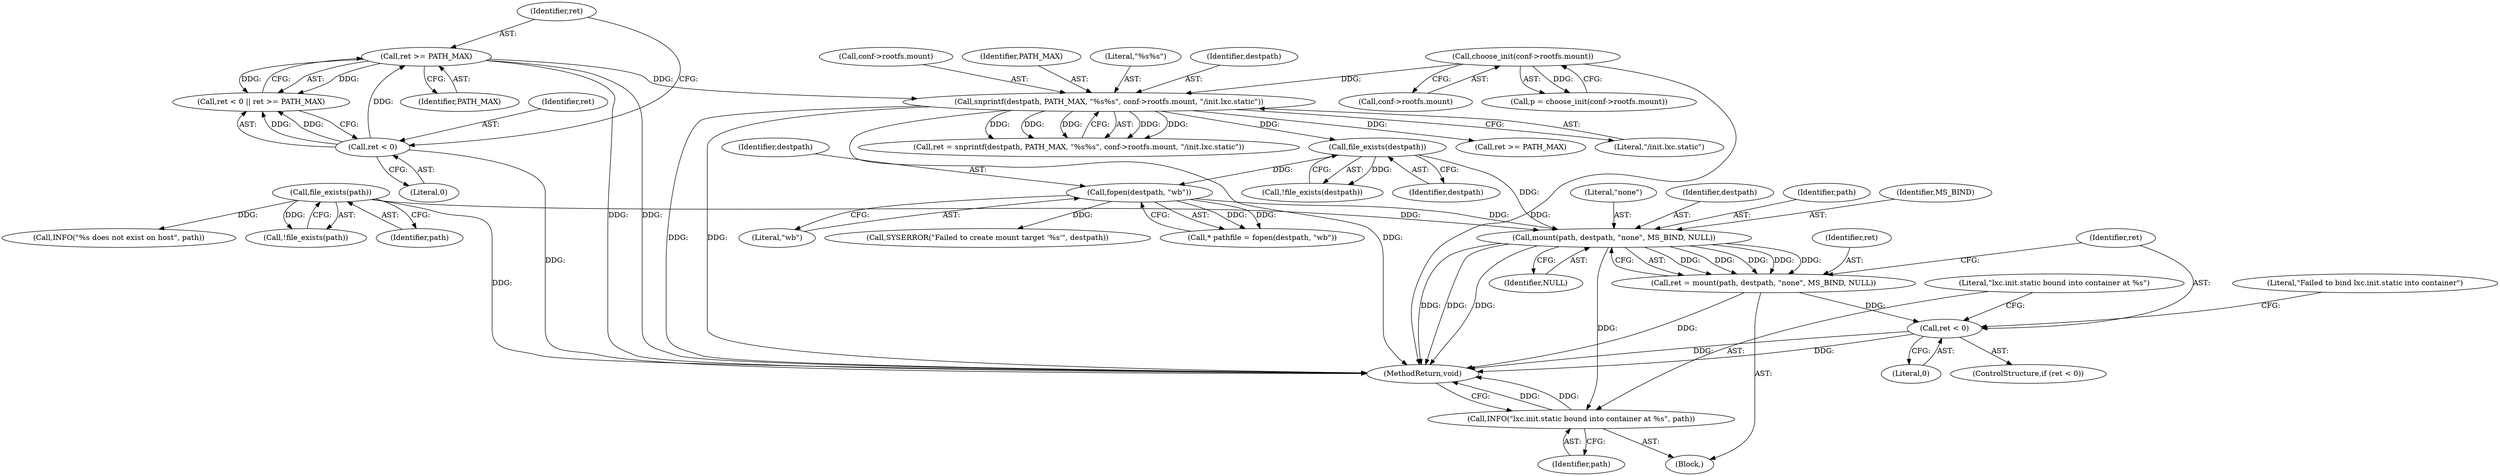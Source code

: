 digraph "1_lxc_592fd47a6245508b79fe6ac819fe6d3b2c1289be_2@del" {
"1000190" [label="(Call,mount(path, destpath, \"none\", MS_BIND, NULL))"];
"1000136" [label="(Call,file_exists(path))"];
"1000175" [label="(Call,fopen(destpath, \"wb\"))"];
"1000169" [label="(Call,file_exists(destpath))"];
"1000145" [label="(Call,snprintf(destpath, PATH_MAX, \"%s%s\", conf->rootfs.mount, \"/init.lxc.static\"))"];
"1000127" [label="(Call,ret >= PATH_MAX)"];
"1000124" [label="(Call,ret < 0)"];
"1000110" [label="(Call,choose_init(conf->rootfs.mount))"];
"1000188" [label="(Call,ret = mount(path, destpath, \"none\", MS_BIND, NULL))"];
"1000197" [label="(Call,ret < 0)"];
"1000202" [label="(Call,INFO(\"lxc.init.static bound into container at %s\", path))"];
"1000111" [label="(Call,conf->rootfs.mount)"];
"1000149" [label="(Call,conf->rootfs.mount)"];
"1000173" [label="(Call,* pathfile = fopen(destpath, \"wb\"))"];
"1000145" [label="(Call,snprintf(destpath, PATH_MAX, \"%s%s\", conf->rootfs.mount, \"/init.lxc.static\"))"];
"1000190" [label="(Call,mount(path, destpath, \"none\", MS_BIND, NULL))"];
"1000193" [label="(Literal,\"none\")"];
"1000110" [label="(Call,choose_init(conf->rootfs.mount))"];
"1000201" [label="(Literal,\"Failed to bind lxc.init.static into container\")"];
"1000204" [label="(Identifier,path)"];
"1000169" [label="(Call,file_exists(destpath))"];
"1000176" [label="(Identifier,destpath)"];
"1000128" [label="(Identifier,ret)"];
"1000170" [label="(Identifier,destpath)"];
"1000202" [label="(Call,INFO(\"lxc.init.static bound into container at %s\", path))"];
"1000168" [label="(Call,!file_exists(destpath))"];
"1000192" [label="(Identifier,destpath)"];
"1000129" [label="(Identifier,PATH_MAX)"];
"1000123" [label="(Call,ret < 0 || ret >= PATH_MAX)"];
"1000205" [label="(MethodReturn,void)"];
"1000191" [label="(Identifier,path)"];
"1000189" [label="(Identifier,ret)"];
"1000175" [label="(Call,fopen(destpath, \"wb\"))"];
"1000199" [label="(Literal,0)"];
"1000124" [label="(Call,ret < 0)"];
"1000160" [label="(Call,ret >= PATH_MAX)"];
"1000196" [label="(ControlStructure,if (ret < 0))"];
"1000195" [label="(Identifier,NULL)"];
"1000125" [label="(Identifier,ret)"];
"1000108" [label="(Call,p = choose_init(conf->rootfs.mount))"];
"1000147" [label="(Identifier,PATH_MAX)"];
"1000136" [label="(Call,file_exists(path))"];
"1000137" [label="(Identifier,path)"];
"1000188" [label="(Call,ret = mount(path, destpath, \"none\", MS_BIND, NULL))"];
"1000203" [label="(Literal,\"lxc.init.static bound into container at %s\")"];
"1000103" [label="(Block,)"];
"1000198" [label="(Identifier,ret)"];
"1000154" [label="(Literal,\"/init.lxc.static\")"];
"1000194" [label="(Identifier,MS_BIND)"];
"1000127" [label="(Call,ret >= PATH_MAX)"];
"1000139" [label="(Call,INFO(\"%s does not exist on host\", path))"];
"1000197" [label="(Call,ret < 0)"];
"1000135" [label="(Call,!file_exists(path))"];
"1000148" [label="(Literal,\"%s%s\")"];
"1000126" [label="(Literal,0)"];
"1000177" [label="(Literal,\"wb\")"];
"1000146" [label="(Identifier,destpath)"];
"1000182" [label="(Call,SYSERROR(\"Failed to create mount target '%s'\", destpath))"];
"1000143" [label="(Call,ret = snprintf(destpath, PATH_MAX, \"%s%s\", conf->rootfs.mount, \"/init.lxc.static\"))"];
"1000190" -> "1000188"  [label="AST: "];
"1000190" -> "1000195"  [label="CFG: "];
"1000191" -> "1000190"  [label="AST: "];
"1000192" -> "1000190"  [label="AST: "];
"1000193" -> "1000190"  [label="AST: "];
"1000194" -> "1000190"  [label="AST: "];
"1000195" -> "1000190"  [label="AST: "];
"1000188" -> "1000190"  [label="CFG: "];
"1000190" -> "1000205"  [label="DDG: "];
"1000190" -> "1000205"  [label="DDG: "];
"1000190" -> "1000205"  [label="DDG: "];
"1000190" -> "1000188"  [label="DDG: "];
"1000190" -> "1000188"  [label="DDG: "];
"1000190" -> "1000188"  [label="DDG: "];
"1000190" -> "1000188"  [label="DDG: "];
"1000190" -> "1000188"  [label="DDG: "];
"1000136" -> "1000190"  [label="DDG: "];
"1000175" -> "1000190"  [label="DDG: "];
"1000169" -> "1000190"  [label="DDG: "];
"1000190" -> "1000202"  [label="DDG: "];
"1000136" -> "1000135"  [label="AST: "];
"1000136" -> "1000137"  [label="CFG: "];
"1000137" -> "1000136"  [label="AST: "];
"1000135" -> "1000136"  [label="CFG: "];
"1000136" -> "1000205"  [label="DDG: "];
"1000136" -> "1000135"  [label="DDG: "];
"1000136" -> "1000139"  [label="DDG: "];
"1000175" -> "1000173"  [label="AST: "];
"1000175" -> "1000177"  [label="CFG: "];
"1000176" -> "1000175"  [label="AST: "];
"1000177" -> "1000175"  [label="AST: "];
"1000173" -> "1000175"  [label="CFG: "];
"1000175" -> "1000173"  [label="DDG: "];
"1000175" -> "1000173"  [label="DDG: "];
"1000169" -> "1000175"  [label="DDG: "];
"1000175" -> "1000182"  [label="DDG: "];
"1000169" -> "1000168"  [label="AST: "];
"1000169" -> "1000170"  [label="CFG: "];
"1000170" -> "1000169"  [label="AST: "];
"1000168" -> "1000169"  [label="CFG: "];
"1000169" -> "1000168"  [label="DDG: "];
"1000145" -> "1000169"  [label="DDG: "];
"1000145" -> "1000143"  [label="AST: "];
"1000145" -> "1000154"  [label="CFG: "];
"1000146" -> "1000145"  [label="AST: "];
"1000147" -> "1000145"  [label="AST: "];
"1000148" -> "1000145"  [label="AST: "];
"1000149" -> "1000145"  [label="AST: "];
"1000154" -> "1000145"  [label="AST: "];
"1000143" -> "1000145"  [label="CFG: "];
"1000145" -> "1000205"  [label="DDG: "];
"1000145" -> "1000205"  [label="DDG: "];
"1000145" -> "1000205"  [label="DDG: "];
"1000145" -> "1000143"  [label="DDG: "];
"1000145" -> "1000143"  [label="DDG: "];
"1000145" -> "1000143"  [label="DDG: "];
"1000145" -> "1000143"  [label="DDG: "];
"1000145" -> "1000143"  [label="DDG: "];
"1000127" -> "1000145"  [label="DDG: "];
"1000110" -> "1000145"  [label="DDG: "];
"1000145" -> "1000160"  [label="DDG: "];
"1000127" -> "1000123"  [label="AST: "];
"1000127" -> "1000129"  [label="CFG: "];
"1000128" -> "1000127"  [label="AST: "];
"1000129" -> "1000127"  [label="AST: "];
"1000123" -> "1000127"  [label="CFG: "];
"1000127" -> "1000205"  [label="DDG: "];
"1000127" -> "1000205"  [label="DDG: "];
"1000127" -> "1000123"  [label="DDG: "];
"1000127" -> "1000123"  [label="DDG: "];
"1000124" -> "1000127"  [label="DDG: "];
"1000124" -> "1000123"  [label="AST: "];
"1000124" -> "1000126"  [label="CFG: "];
"1000125" -> "1000124"  [label="AST: "];
"1000126" -> "1000124"  [label="AST: "];
"1000128" -> "1000124"  [label="CFG: "];
"1000123" -> "1000124"  [label="CFG: "];
"1000124" -> "1000205"  [label="DDG: "];
"1000124" -> "1000123"  [label="DDG: "];
"1000124" -> "1000123"  [label="DDG: "];
"1000110" -> "1000108"  [label="AST: "];
"1000110" -> "1000111"  [label="CFG: "];
"1000111" -> "1000110"  [label="AST: "];
"1000108" -> "1000110"  [label="CFG: "];
"1000110" -> "1000205"  [label="DDG: "];
"1000110" -> "1000108"  [label="DDG: "];
"1000188" -> "1000103"  [label="AST: "];
"1000189" -> "1000188"  [label="AST: "];
"1000198" -> "1000188"  [label="CFG: "];
"1000188" -> "1000205"  [label="DDG: "];
"1000188" -> "1000197"  [label="DDG: "];
"1000197" -> "1000196"  [label="AST: "];
"1000197" -> "1000199"  [label="CFG: "];
"1000198" -> "1000197"  [label="AST: "];
"1000199" -> "1000197"  [label="AST: "];
"1000201" -> "1000197"  [label="CFG: "];
"1000203" -> "1000197"  [label="CFG: "];
"1000197" -> "1000205"  [label="DDG: "];
"1000197" -> "1000205"  [label="DDG: "];
"1000202" -> "1000103"  [label="AST: "];
"1000202" -> "1000204"  [label="CFG: "];
"1000203" -> "1000202"  [label="AST: "];
"1000204" -> "1000202"  [label="AST: "];
"1000205" -> "1000202"  [label="CFG: "];
"1000202" -> "1000205"  [label="DDG: "];
"1000202" -> "1000205"  [label="DDG: "];
}
